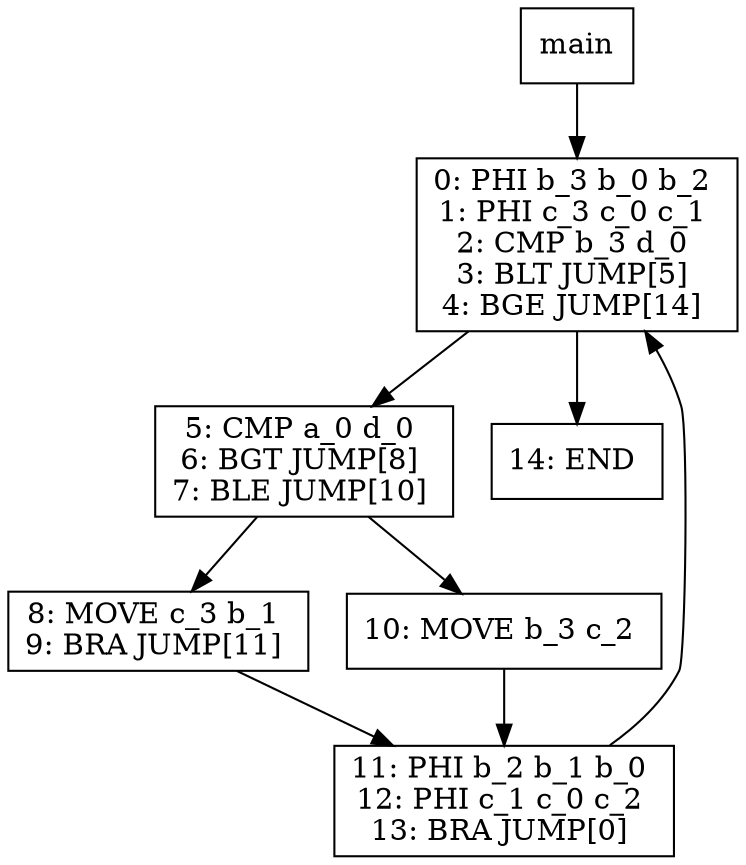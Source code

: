 digraph test011 {
node [shape=box]
1[label="main"]
1 -> 3
3[label="0: PHI b_3 b_0 b_2 
1: PHI c_3 c_0 c_1 
2: CMP b_3 d_0 
3: BLT JUMP[5] 
4: BGE JUMP[14] 
"]
3 -> 5
5[label="5: CMP a_0 d_0 
6: BGT JUMP[8] 
7: BLE JUMP[10] 
"]
5 -> 7
7[label="8: MOVE c_3 b_1 
9: BRA JUMP[11] 
"]
7 -> 6
6[label="11: PHI b_2 b_1 b_0 
12: PHI c_1 c_0 c_2 
13: BRA JUMP[0] 
"]
6 -> 3
5 -> 8
8[label="10: MOVE b_3 c_2 
"]
8 -> 6
3 -> 9
9[label="14: END 
"]
}
